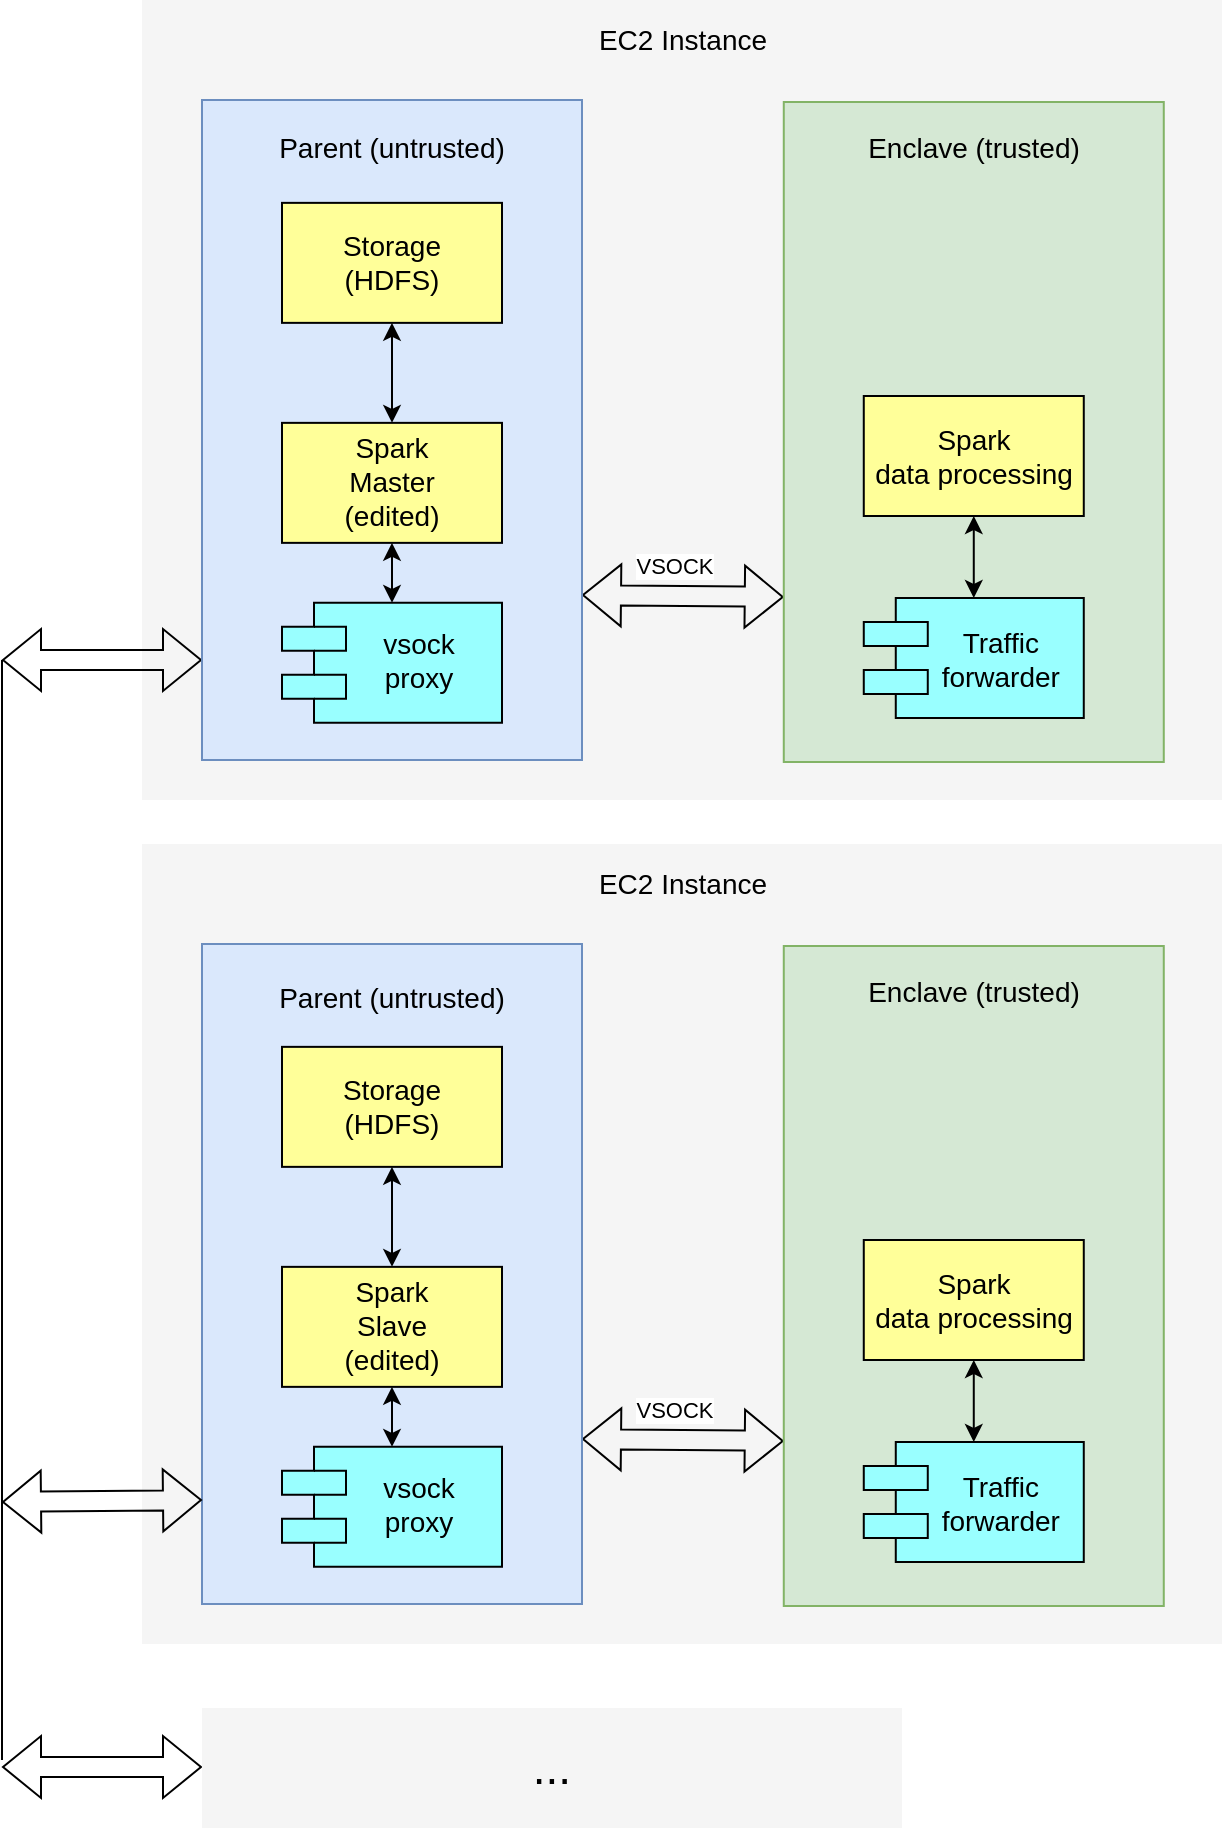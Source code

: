 <mxfile version="18.2.0" type="device"><diagram id="6I0OCvxSQrVGMHxT2VVA" name="Page-1"><mxGraphModel dx="844" dy="917" grid="1" gridSize="10" guides="1" tooltips="1" connect="1" arrows="1" fold="1" page="1" pageScale="1" pageWidth="850" pageHeight="1100" math="0" shadow="0"><root><mxCell id="0"/><mxCell id="1" parent="0"/><mxCell id="1VNHZaLixoChMV3urDpj-1" value="" style="whiteSpace=wrap;html=1;strokeColor=none;strokeWidth=1;fillColor=#f5f5f5;fontSize=14;" vertex="1" parent="1"><mxGeometry x="960" y="50" width="540" height="400" as="geometry"/></mxCell><mxCell id="1VNHZaLixoChMV3urDpj-2" value="EC2 Instance" style="text;html=1;strokeColor=none;fillColor=none;align=center;verticalAlign=middle;whiteSpace=wrap;fontSize=14;" vertex="1" parent="1"><mxGeometry x="1180.5" y="60" width="99" height="20" as="geometry"/></mxCell><mxCell id="1VNHZaLixoChMV3urDpj-52" value="" style="endArrow=none;html=1;rounded=0;" edge="1" parent="1"><mxGeometry width="50" height="50" relative="1" as="geometry"><mxPoint x="890" y="930" as="sourcePoint"/><mxPoint x="890" y="380" as="targetPoint"/></mxGeometry></mxCell><mxCell id="1VNHZaLixoChMV3urDpj-53" value="" style="shape=flexArrow;endArrow=classic;startArrow=classic;html=1;rounded=0;" edge="1" parent="1"><mxGeometry width="100" height="100" relative="1" as="geometry"><mxPoint x="890" y="380" as="sourcePoint"/><mxPoint x="990" y="380" as="targetPoint"/></mxGeometry></mxCell><mxCell id="1VNHZaLixoChMV3urDpj-57" value="" style="shape=flexArrow;endArrow=classic;startArrow=classic;html=1;rounded=0;entryX=0;entryY=0.75;entryDx=0;entryDy=0;" edge="1" parent="1"><mxGeometry width="100" height="100" relative="1" as="geometry"><mxPoint x="890" y="933.5" as="sourcePoint"/><mxPoint x="990" y="933.5" as="targetPoint"/></mxGeometry></mxCell><mxCell id="1VNHZaLixoChMV3urDpj-76" value="..." style="whiteSpace=wrap;html=1;strokeColor=none;strokeWidth=1;fillColor=#f5f5f5;fontSize=23;" vertex="1" parent="1"><mxGeometry x="990" y="904" width="350" height="60" as="geometry"/></mxCell><mxCell id="1VNHZaLixoChMV3urDpj-93" value="" style="shape=flexArrow;endArrow=classic;startArrow=classic;html=1;rounded=0;exitX=1;exitY=0.75;exitDx=0;exitDy=0;entryX=0;entryY=0.75;entryDx=0;entryDy=0;" edge="1" parent="1" source="1VNHZaLixoChMV3urDpj-97" target="1VNHZaLixoChMV3urDpj-103"><mxGeometry width="100" height="100" relative="1" as="geometry"><mxPoint x="480" y="328" as="sourcePoint"/><mxPoint x="1200" y="288" as="targetPoint"/></mxGeometry></mxCell><mxCell id="1VNHZaLixoChMV3urDpj-94" value="VSOCK" style="edgeLabel;html=1;align=center;verticalAlign=middle;resizable=0;points=[];" vertex="1" connectable="0" parent="1VNHZaLixoChMV3urDpj-93"><mxGeometry x="0.437" relative="1" as="geometry"><mxPoint x="-27" y="-15" as="offset"/></mxGeometry></mxCell><mxCell id="1VNHZaLixoChMV3urDpj-95" value="" style="group" vertex="1" connectable="0" parent="1"><mxGeometry x="990" y="100" width="190" height="330" as="geometry"/></mxCell><mxCell id="1VNHZaLixoChMV3urDpj-96" value="" style="group" vertex="1" connectable="0" parent="1VNHZaLixoChMV3urDpj-95"><mxGeometry width="190" height="330" as="geometry"/></mxCell><mxCell id="1VNHZaLixoChMV3urDpj-97" value="" style="whiteSpace=wrap;html=1;strokeColor=#6c8ebf;strokeWidth=1;fillColor=#dae8fc;fontSize=14;" vertex="1" parent="1VNHZaLixoChMV3urDpj-96"><mxGeometry width="190" height="330" as="geometry"/></mxCell><mxCell id="1VNHZaLixoChMV3urDpj-98" value="Parent (untrusted)" style="text;html=1;strokeColor=none;fillColor=none;align=center;verticalAlign=middle;whiteSpace=wrap;fontSize=14;" vertex="1" parent="1VNHZaLixoChMV3urDpj-96"><mxGeometry x="29.994" y="7.143" width="130.003" height="34.286" as="geometry"/></mxCell><mxCell id="1VNHZaLixoChMV3urDpj-100" value="vsock&#xA;proxy&#xA;" style="shape=component;align=center;fillColor=#99ffff;gradientColor=none;fontSize=14;spacing=0;spacingTop=13;spacingLeft=27;" vertex="1" parent="1VNHZaLixoChMV3urDpj-96"><mxGeometry x="40.0" y="251.43" width="110" height="60" as="geometry"/></mxCell><mxCell id="1VNHZaLixoChMV3urDpj-99" value="Spark&lt;br&gt;&lt;div&gt;Master&lt;/div&gt;&lt;div&gt;(edited)&lt;br&gt;&lt;/div&gt;" style="whiteSpace=wrap;html=1;fontSize=14;fillColor=#ffff99;" vertex="1" parent="1VNHZaLixoChMV3urDpj-96"><mxGeometry x="40.0" y="161.43" width="110" height="60" as="geometry"/></mxCell><mxCell id="1VNHZaLixoChMV3urDpj-108" value="&lt;div&gt;Storage&lt;/div&gt;&lt;div&gt;(HDFS)&lt;/div&gt;" style="whiteSpace=wrap;html=1;fontSize=14;fillColor=#ffff99;" vertex="1" parent="1VNHZaLixoChMV3urDpj-96"><mxGeometry x="40.0" y="51.43" width="110" height="60" as="geometry"/></mxCell><mxCell id="1VNHZaLixoChMV3urDpj-101" value="" style="endArrow=classic;startArrow=classic;html=1;rounded=0;exitX=0.5;exitY=0;exitDx=0;exitDy=0;entryX=0.5;entryY=1;entryDx=0;entryDy=0;" edge="1" parent="1VNHZaLixoChMV3urDpj-96" source="1VNHZaLixoChMV3urDpj-100" target="1VNHZaLixoChMV3urDpj-99"><mxGeometry width="50" height="50" relative="1" as="geometry"><mxPoint x="2868.11" y="194.43" as="sourcePoint"/><mxPoint x="2918.11" y="144.43" as="targetPoint"/></mxGeometry></mxCell><mxCell id="1VNHZaLixoChMV3urDpj-109" value="" style="endArrow=classic;startArrow=classic;html=1;rounded=0;entryX=0.5;entryY=1;entryDx=0;entryDy=0;exitX=0.5;exitY=0;exitDx=0;exitDy=0;" edge="1" parent="1VNHZaLixoChMV3urDpj-96" source="1VNHZaLixoChMV3urDpj-99" target="1VNHZaLixoChMV3urDpj-108"><mxGeometry width="50" height="50" relative="1" as="geometry"><mxPoint x="262.0" y="71.43" as="sourcePoint"/><mxPoint x="272.11" y="75.43" as="targetPoint"/></mxGeometry></mxCell><mxCell id="1VNHZaLixoChMV3urDpj-102" value="" style="group" vertex="1" connectable="0" parent="1"><mxGeometry x="1280.89" y="101" width="190" height="330" as="geometry"/></mxCell><mxCell id="1VNHZaLixoChMV3urDpj-103" value="" style="whiteSpace=wrap;html=1;strokeColor=#82b366;strokeWidth=1;fillColor=#d5e8d4;fontSize=14;" vertex="1" parent="1VNHZaLixoChMV3urDpj-102"><mxGeometry width="190" height="330" as="geometry"/></mxCell><mxCell id="1VNHZaLixoChMV3urDpj-104" value="Enclave (trusted)" style="text;html=1;strokeColor=none;fillColor=none;align=center;verticalAlign=middle;whiteSpace=wrap;fontSize=14;" vertex="1" parent="1VNHZaLixoChMV3urDpj-102"><mxGeometry x="12.891" y="5.713" width="164.214" height="34.286" as="geometry"/></mxCell><mxCell id="1VNHZaLixoChMV3urDpj-106" value="Traffic&#xA;forwarder" style="shape=component;align=center;fillColor=#99ffff;gradientColor=none;fontSize=14;spacing=0;spacingTop=0;spacingLeft=27;" vertex="1" parent="1VNHZaLixoChMV3urDpj-102"><mxGeometry x="40" y="248" width="110" height="60" as="geometry"/></mxCell><mxCell id="1VNHZaLixoChMV3urDpj-105" value="Spark&lt;br&gt;data processing" style="whiteSpace=wrap;html=1;fontSize=14;fillColor=#ffff99;" vertex="1" parent="1VNHZaLixoChMV3urDpj-102"><mxGeometry x="40" y="147" width="110" height="60" as="geometry"/></mxCell><mxCell id="1VNHZaLixoChMV3urDpj-107" value="" style="endArrow=classic;startArrow=classic;html=1;rounded=0;exitX=0.5;exitY=0;exitDx=0;exitDy=0;entryX=0.5;entryY=1;entryDx=0;entryDy=0;" edge="1" parent="1VNHZaLixoChMV3urDpj-102" source="1VNHZaLixoChMV3urDpj-106" target="1VNHZaLixoChMV3urDpj-105"><mxGeometry width="50" height="50" relative="1" as="geometry"><mxPoint x="2488.11" y="248" as="sourcePoint"/><mxPoint x="2538.11" y="198" as="targetPoint"/></mxGeometry></mxCell><mxCell id="1VNHZaLixoChMV3urDpj-110" value="" style="whiteSpace=wrap;html=1;strokeColor=none;strokeWidth=1;fillColor=#f5f5f5;fontSize=14;" vertex="1" parent="1"><mxGeometry x="960" y="472" width="540" height="400" as="geometry"/></mxCell><mxCell id="1VNHZaLixoChMV3urDpj-111" value="EC2 Instance" style="text;html=1;strokeColor=none;fillColor=none;align=center;verticalAlign=middle;whiteSpace=wrap;fontSize=14;" vertex="1" parent="1"><mxGeometry x="1180.5" y="482" width="99" height="20" as="geometry"/></mxCell><mxCell id="1VNHZaLixoChMV3urDpj-112" value="" style="shape=flexArrow;endArrow=classic;startArrow=classic;html=1;rounded=0;exitX=1;exitY=0.75;exitDx=0;exitDy=0;entryX=0;entryY=0.75;entryDx=0;entryDy=0;" edge="1" parent="1" source="1VNHZaLixoChMV3urDpj-116" target="1VNHZaLixoChMV3urDpj-124"><mxGeometry width="100" height="100" relative="1" as="geometry"><mxPoint x="480" y="750" as="sourcePoint"/><mxPoint x="1200" y="710" as="targetPoint"/></mxGeometry></mxCell><mxCell id="1VNHZaLixoChMV3urDpj-113" value="VSOCK" style="edgeLabel;html=1;align=center;verticalAlign=middle;resizable=0;points=[];" vertex="1" connectable="0" parent="1VNHZaLixoChMV3urDpj-112"><mxGeometry x="0.437" relative="1" as="geometry"><mxPoint x="-27" y="-15" as="offset"/></mxGeometry></mxCell><mxCell id="1VNHZaLixoChMV3urDpj-114" value="" style="group" vertex="1" connectable="0" parent="1"><mxGeometry x="990" y="522" width="190" height="330" as="geometry"/></mxCell><mxCell id="1VNHZaLixoChMV3urDpj-115" value="" style="group" vertex="1" connectable="0" parent="1VNHZaLixoChMV3urDpj-114"><mxGeometry width="190" height="330" as="geometry"/></mxCell><mxCell id="1VNHZaLixoChMV3urDpj-116" value="" style="whiteSpace=wrap;html=1;strokeColor=#6c8ebf;strokeWidth=1;fillColor=#dae8fc;fontSize=14;" vertex="1" parent="1VNHZaLixoChMV3urDpj-115"><mxGeometry width="190" height="330" as="geometry"/></mxCell><mxCell id="1VNHZaLixoChMV3urDpj-117" value="Parent (untrusted)" style="text;html=1;strokeColor=none;fillColor=none;align=center;verticalAlign=middle;whiteSpace=wrap;fontSize=14;" vertex="1" parent="1VNHZaLixoChMV3urDpj-115"><mxGeometry x="29.994" y="10.143" width="130.003" height="34.286" as="geometry"/></mxCell><mxCell id="1VNHZaLixoChMV3urDpj-118" value="vsock&#xA;proxy&#xA;" style="shape=component;align=center;fillColor=#99ffff;gradientColor=none;fontSize=14;spacing=0;spacingTop=13;spacingLeft=27;" vertex="1" parent="1VNHZaLixoChMV3urDpj-115"><mxGeometry x="40.0" y="251.43" width="110" height="60" as="geometry"/></mxCell><mxCell id="1VNHZaLixoChMV3urDpj-119" value="Spark&lt;br&gt;&lt;div&gt;Slave&lt;br&gt;(edited)&lt;/div&gt;" style="whiteSpace=wrap;html=1;fontSize=14;fillColor=#ffff99;" vertex="1" parent="1VNHZaLixoChMV3urDpj-115"><mxGeometry x="40.0" y="161.43" width="110" height="60" as="geometry"/></mxCell><mxCell id="1VNHZaLixoChMV3urDpj-120" value="&lt;div&gt;Storage&lt;/div&gt;&lt;div&gt;(HDFS)&lt;/div&gt;" style="whiteSpace=wrap;html=1;fontSize=14;fillColor=#ffff99;" vertex="1" parent="1VNHZaLixoChMV3urDpj-115"><mxGeometry x="40.0" y="51.43" width="110" height="60" as="geometry"/></mxCell><mxCell id="1VNHZaLixoChMV3urDpj-121" value="" style="endArrow=classic;startArrow=classic;html=1;rounded=0;exitX=0.5;exitY=0;exitDx=0;exitDy=0;entryX=0.5;entryY=1;entryDx=0;entryDy=0;" edge="1" parent="1VNHZaLixoChMV3urDpj-115" source="1VNHZaLixoChMV3urDpj-118" target="1VNHZaLixoChMV3urDpj-119"><mxGeometry width="50" height="50" relative="1" as="geometry"><mxPoint x="2868.11" y="194.43" as="sourcePoint"/><mxPoint x="2918.11" y="144.43" as="targetPoint"/></mxGeometry></mxCell><mxCell id="1VNHZaLixoChMV3urDpj-122" value="" style="endArrow=classic;startArrow=classic;html=1;rounded=0;entryX=0.5;entryY=1;entryDx=0;entryDy=0;exitX=0.5;exitY=0;exitDx=0;exitDy=0;" edge="1" parent="1VNHZaLixoChMV3urDpj-115" source="1VNHZaLixoChMV3urDpj-119" target="1VNHZaLixoChMV3urDpj-120"><mxGeometry width="50" height="50" relative="1" as="geometry"><mxPoint x="262.0" y="71.43" as="sourcePoint"/><mxPoint x="272.11" y="75.43" as="targetPoint"/></mxGeometry></mxCell><mxCell id="1VNHZaLixoChMV3urDpj-123" value="" style="group" vertex="1" connectable="0" parent="1"><mxGeometry x="1280.89" y="523" width="190" height="330" as="geometry"/></mxCell><mxCell id="1VNHZaLixoChMV3urDpj-124" value="" style="whiteSpace=wrap;html=1;strokeColor=#82b366;strokeWidth=1;fillColor=#d5e8d4;fontSize=14;" vertex="1" parent="1VNHZaLixoChMV3urDpj-123"><mxGeometry width="190" height="330" as="geometry"/></mxCell><mxCell id="1VNHZaLixoChMV3urDpj-125" value="Enclave (trusted)" style="text;html=1;strokeColor=none;fillColor=none;align=center;verticalAlign=middle;whiteSpace=wrap;fontSize=14;" vertex="1" parent="1VNHZaLixoChMV3urDpj-123"><mxGeometry x="12.891" y="5.713" width="164.214" height="34.286" as="geometry"/></mxCell><mxCell id="1VNHZaLixoChMV3urDpj-126" value="Traffic&#xA;forwarder" style="shape=component;align=center;fillColor=#99ffff;gradientColor=none;fontSize=14;spacing=0;spacingTop=0;spacingLeft=27;" vertex="1" parent="1VNHZaLixoChMV3urDpj-123"><mxGeometry x="40" y="248" width="110" height="60" as="geometry"/></mxCell><mxCell id="1VNHZaLixoChMV3urDpj-127" value="Spark&lt;br&gt;data processing" style="whiteSpace=wrap;html=1;fontSize=14;fillColor=#ffff99;" vertex="1" parent="1VNHZaLixoChMV3urDpj-123"><mxGeometry x="40" y="147" width="110" height="60" as="geometry"/></mxCell><mxCell id="1VNHZaLixoChMV3urDpj-128" value="" style="endArrow=classic;startArrow=classic;html=1;rounded=0;exitX=0.5;exitY=0;exitDx=0;exitDy=0;entryX=0.5;entryY=1;entryDx=0;entryDy=0;" edge="1" parent="1VNHZaLixoChMV3urDpj-123" source="1VNHZaLixoChMV3urDpj-126" target="1VNHZaLixoChMV3urDpj-127"><mxGeometry width="50" height="50" relative="1" as="geometry"><mxPoint x="2488.11" y="248" as="sourcePoint"/><mxPoint x="2538.11" y="198" as="targetPoint"/></mxGeometry></mxCell><mxCell id="1VNHZaLixoChMV3urDpj-54" value="" style="shape=flexArrow;endArrow=classic;startArrow=classic;html=1;rounded=0;" edge="1" parent="1"><mxGeometry width="100" height="100" relative="1" as="geometry"><mxPoint x="890" y="801" as="sourcePoint"/><mxPoint x="990" y="800" as="targetPoint"/></mxGeometry></mxCell></root></mxGraphModel></diagram></mxfile>